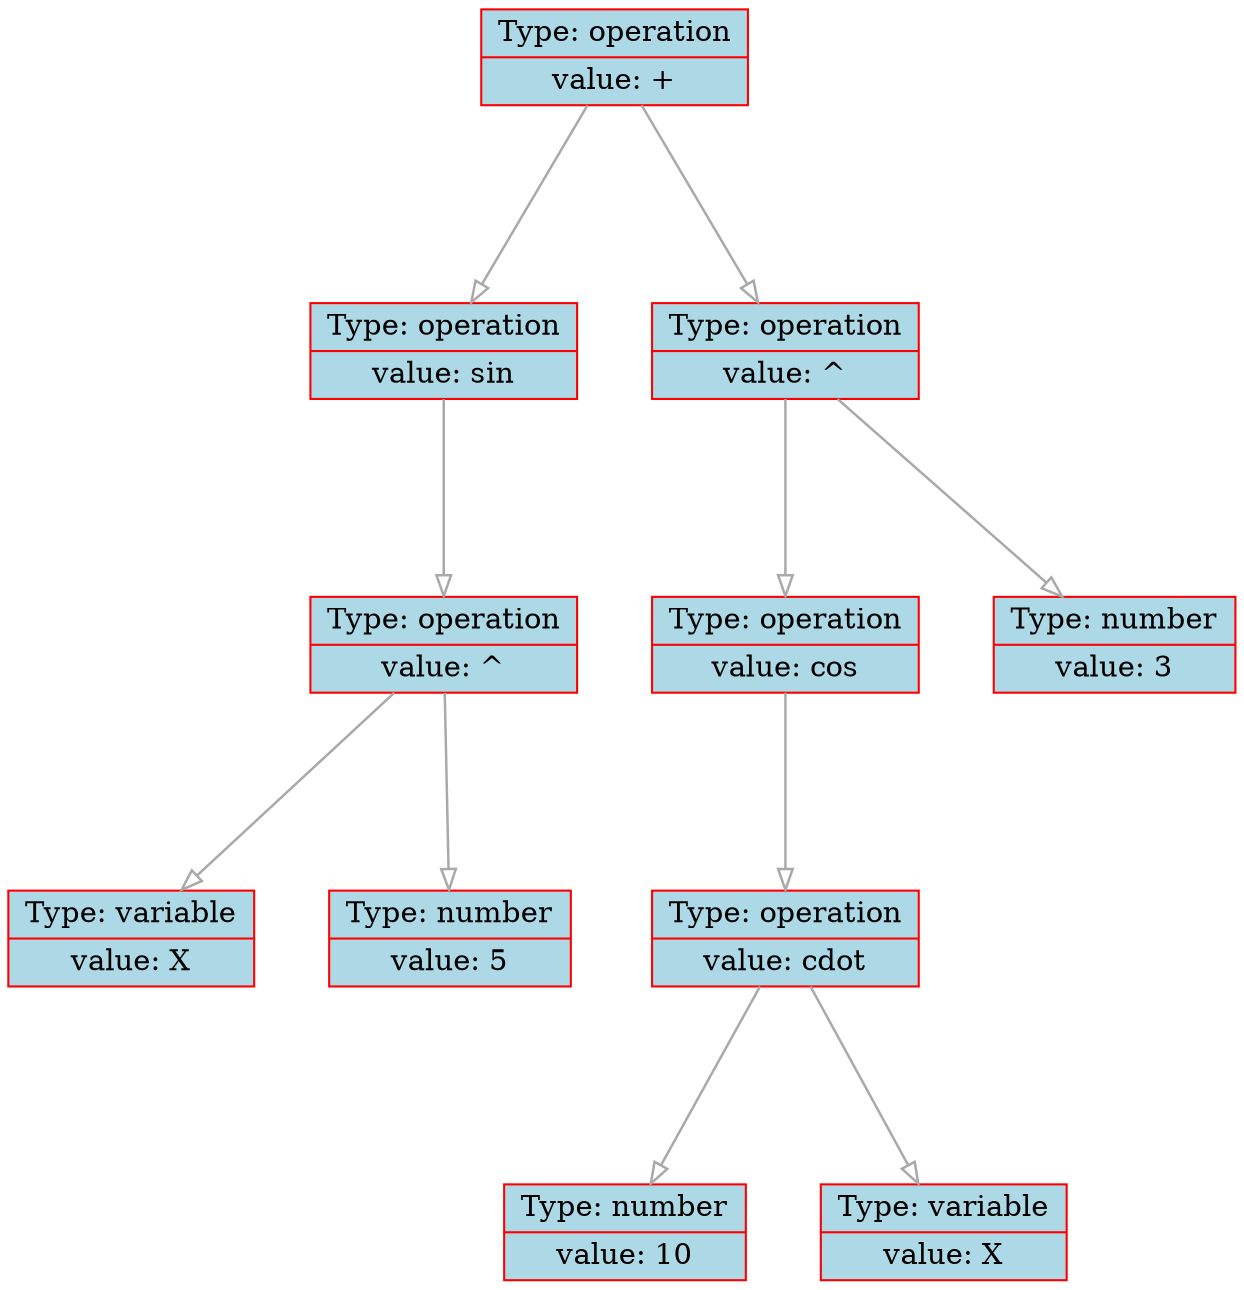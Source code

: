 
    digraph g {
        dpi      = 200;
        fontname = "Comic Sans MS";
        fontsize = 20;
        rankdir   =  TB;
        edge [color = darkgrey, arrowhead = onormal, arrowsize = 1, penwidth = 1.2]
        graph[fillcolor = lightgreen, ranksep = 1.3, nodesep = 0.5,
        style = "rounded, filled",color = green, penwidth = 2]

    Node000001e846b21860[shape=record, width=0.2, style="filled", color="red", fillcolor="lightblue",label=" {Type: operation | value: +}"] 
 
Node000001e846b21710[shape=record, width=0.2, style="filled", color="red", fillcolor="lightblue",label=" {Type: operation | value: sin}"] 
 
Node000001e846b216e0[shape=record, width=0.2, style="filled", color="red", fillcolor="lightblue",label=" {Type: operation | value: ^}"] 
 
Node000001e846b21680[shape=record, width=0.2, style="filled", color="red", fillcolor="lightblue",label=" {Type: variable | value: X}"] 
 
Node000001e846b216b0[shape=record, width=0.2, style="filled", color="red", fillcolor="lightblue",label=" {Type: number | value: 5}"] 
 
Node000001e846b21830[shape=record, width=0.2, style="filled", color="red", fillcolor="lightblue",label=" {Type: operation | value: ^}"] 
 
Node000001e846b217d0[shape=record, width=0.2, style="filled", color="red", fillcolor="lightblue",label=" {Type: operation | value: cos}"] 
 
Node000001e846b217a0[shape=record, width=0.2, style="filled", color="red", fillcolor="lightblue",label=" {Type: operation | value: \cdot}"] 
 
Node000001e846b21740[shape=record, width=0.2, style="filled", color="red", fillcolor="lightblue",label=" {Type: number | value: 10}"] 
 
Node000001e846b21770[shape=record, width=0.2, style="filled", color="red", fillcolor="lightblue",label=" {Type: variable | value: X}"] 
 
Node000001e846b21800[shape=record, width=0.2, style="filled", color="red", fillcolor="lightblue",label=" {Type: number | value: 3}"] 
 
Node000001e846b21860->Node000001e846b21710
Node000001e846b21710->Node000001e846b216e0
Node000001e846b216e0->Node000001e846b21680
Node000001e846b216e0->Node000001e846b216b0
Node000001e846b21860->Node000001e846b21830
Node000001e846b21830->Node000001e846b217d0
Node000001e846b217d0->Node000001e846b217a0
Node000001e846b217a0->Node000001e846b21740
Node000001e846b217a0->Node000001e846b21770
Node000001e846b21830->Node000001e846b21800
}
